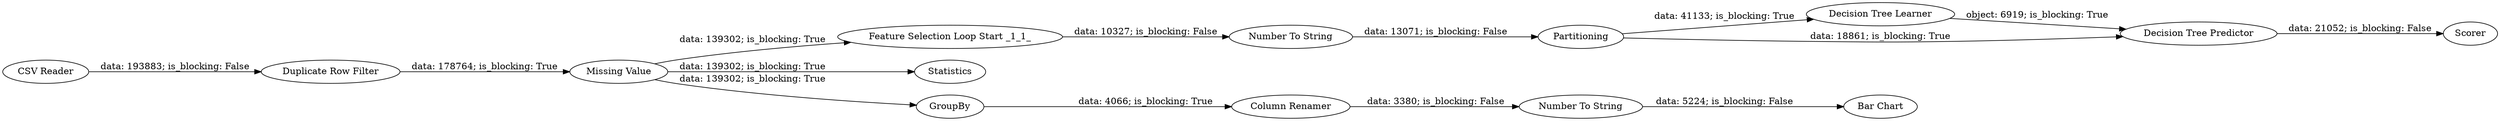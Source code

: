 digraph {
	"6546346649112663647_25" [label=Scorer]
	"6546346649112663647_21" [label="Feature Selection Loop Start _1_1_"]
	"6546346649112663647_13" [label="Duplicate Row Filter"]
	"6546346649112663647_1" [label="CSV Reader"]
	"6546346649112663647_10" [label="Number To String"]
	"6546346649112663647_3" [label=Statistics]
	"6546346649112663647_9" [label="Bar Chart"]
	"6546346649112663647_2" [label="Missing Value"]
	"6546346649112663647_22" [label="Decision Tree Learner"]
	"6546346649112663647_23" [label="Number To String"]
	"6546346649112663647_8" [label="Column Renamer"]
	"6546346649112663647_24" [label="Decision Tree Predictor"]
	"6546346649112663647_5" [label=GroupBy]
	"6546346649112663647_15" [label=Partitioning]
	"6546346649112663647_22" -> "6546346649112663647_24" [label="object: 6919; is_blocking: True"]
	"6546346649112663647_5" -> "6546346649112663647_8" [label="data: 4066; is_blocking: True"]
	"6546346649112663647_15" -> "6546346649112663647_24" [label="data: 18861; is_blocking: True"]
	"6546346649112663647_10" -> "6546346649112663647_9" [label="data: 5224; is_blocking: False"]
	"6546346649112663647_2" -> "6546346649112663647_5" [label="data: 139302; is_blocking: True"]
	"6546346649112663647_21" -> "6546346649112663647_23" [label="data: 10327; is_blocking: False"]
	"6546346649112663647_2" -> "6546346649112663647_21" [label="data: 139302; is_blocking: True"]
	"6546346649112663647_24" -> "6546346649112663647_25" [label="data: 21052; is_blocking: False"]
	"6546346649112663647_23" -> "6546346649112663647_15" [label="data: 13071; is_blocking: False"]
	"6546346649112663647_15" -> "6546346649112663647_22" [label="data: 41133; is_blocking: True"]
	"6546346649112663647_2" -> "6546346649112663647_3" [label="data: 139302; is_blocking: True"]
	"6546346649112663647_1" -> "6546346649112663647_13" [label="data: 193883; is_blocking: False"]
	"6546346649112663647_13" -> "6546346649112663647_2" [label="data: 178764; is_blocking: True"]
	"6546346649112663647_8" -> "6546346649112663647_10" [label="data: 3380; is_blocking: False"]
	rankdir=LR
}
